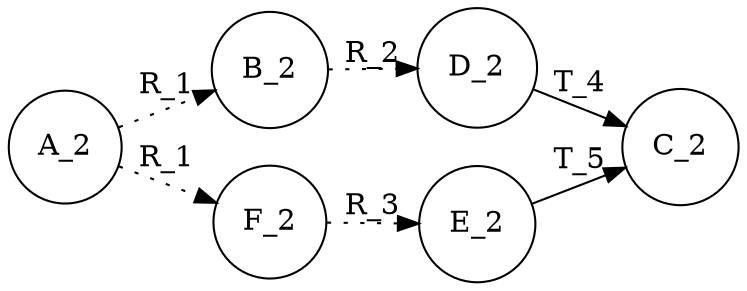                 digraph G{
                node [shape="circle"];
                rankdir=LR;
                ranksep="0.0";
                A_2 -> B_2 [label="R_1", style=dotted];
                A_2 -> F_2 [label="R_1", style=dotted];
                B_2 -> D_2 [label="R_2", style=dotted];
                F_2 -> E_2 [label="R_3", style=dotted];
                D_2 -> C_2 [label="T_4"];
                E_2 -> C_2 [label="T_5"];
                }
              
